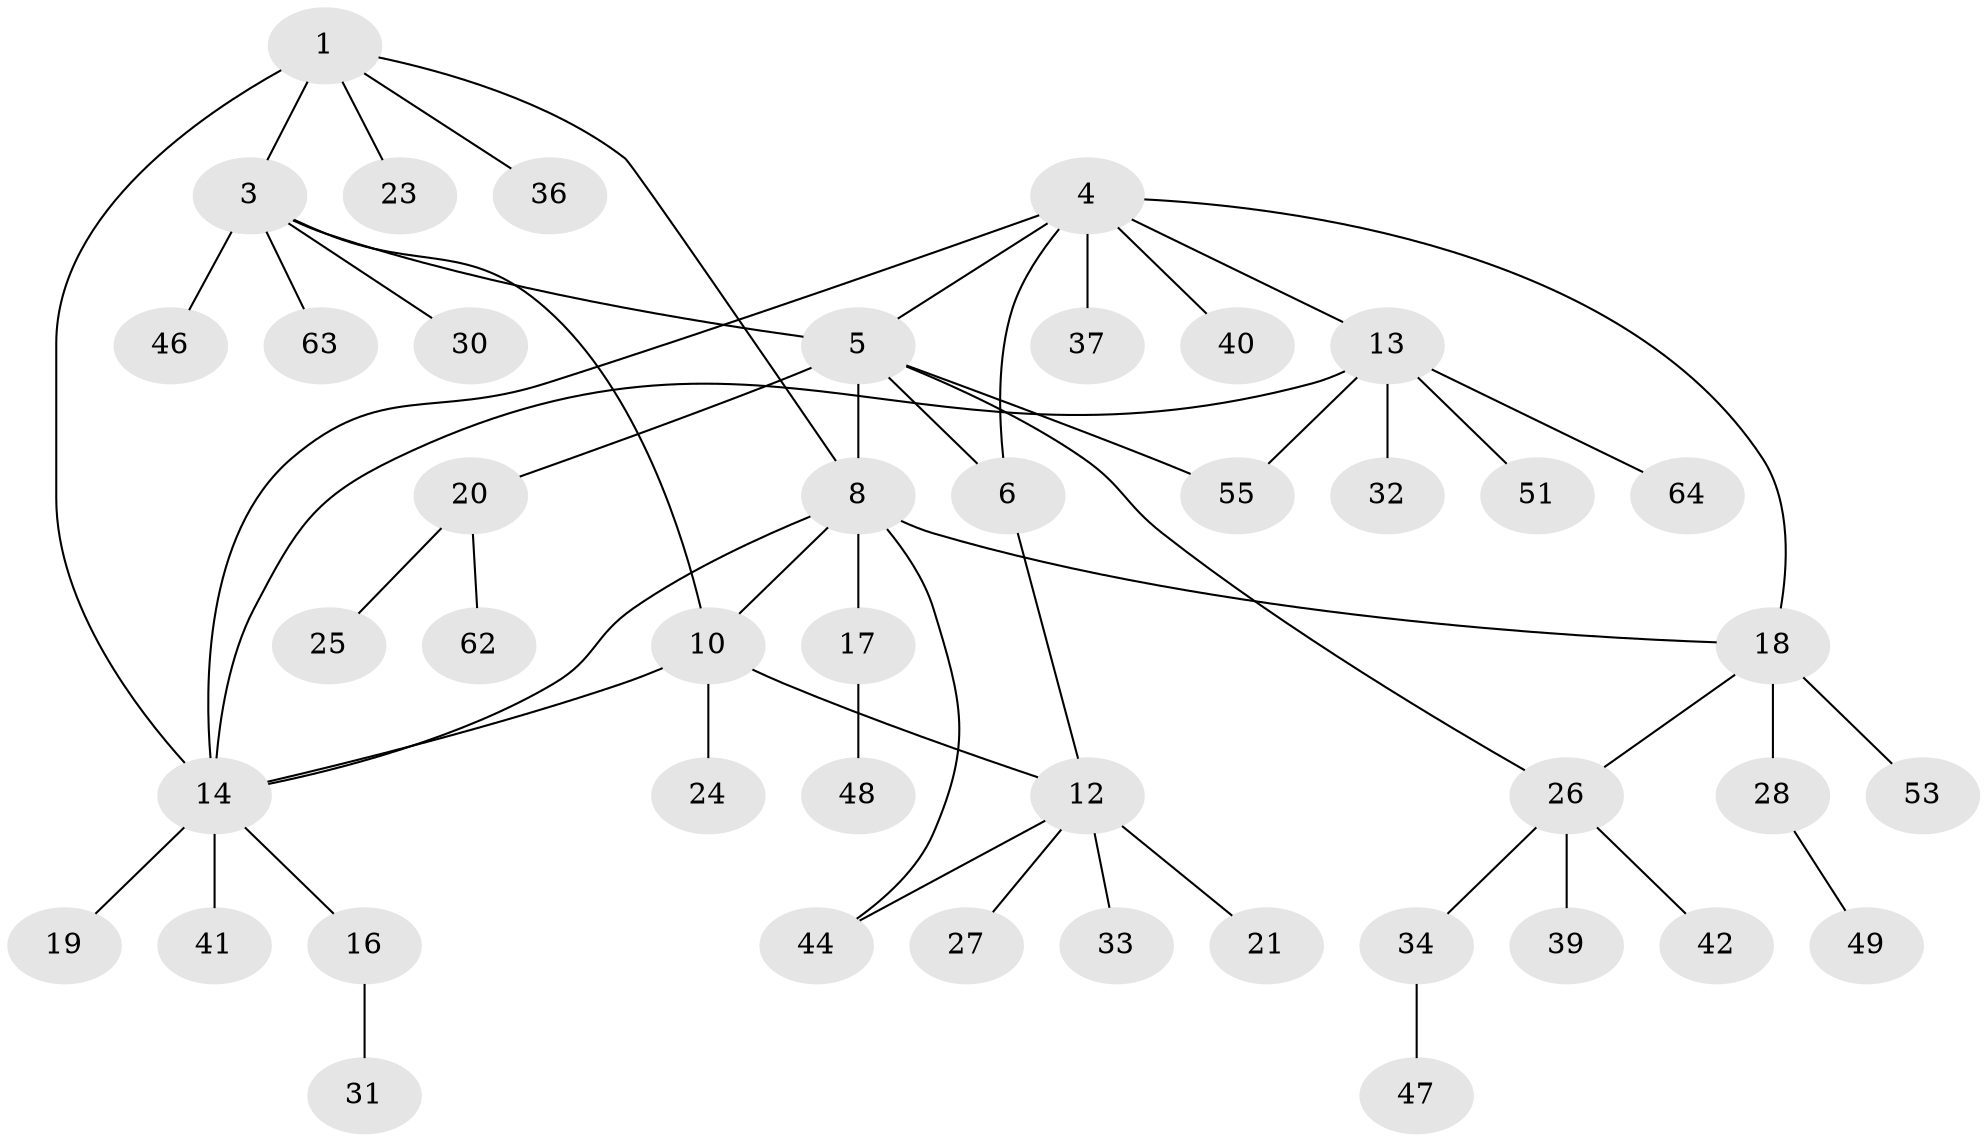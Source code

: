 // Generated by graph-tools (version 1.1) at 2025/52/02/27/25 19:52:17]
// undirected, 44 vertices, 55 edges
graph export_dot {
graph [start="1"]
  node [color=gray90,style=filled];
  1 [super="+2"];
  3 [super="+29"];
  4 [super="+50"];
  5 [super="+7"];
  6 [super="+52"];
  8 [super="+9"];
  10 [super="+11"];
  12 [super="+56"];
  13 [super="+22"];
  14 [super="+15"];
  16 [super="+59"];
  17 [super="+38"];
  18 [super="+65"];
  19;
  20 [super="+35"];
  21;
  23;
  24 [super="+45"];
  25 [super="+57"];
  26 [super="+54"];
  27;
  28 [super="+60"];
  30;
  31 [super="+43"];
  32;
  33;
  34 [super="+61"];
  36;
  37;
  39;
  40;
  41 [super="+58"];
  42;
  44;
  46;
  47;
  48;
  49;
  51;
  53;
  55;
  62;
  63;
  64;
  1 -- 3 [weight=2];
  1 -- 14;
  1 -- 36;
  1 -- 8;
  1 -- 23;
  3 -- 5;
  3 -- 30;
  3 -- 46;
  3 -- 10;
  3 -- 63;
  4 -- 5;
  4 -- 6;
  4 -- 13;
  4 -- 18;
  4 -- 37;
  4 -- 40;
  4 -- 14;
  5 -- 6;
  5 -- 20;
  5 -- 55;
  5 -- 8 [weight=2];
  5 -- 26;
  6 -- 12;
  8 -- 10;
  8 -- 18;
  8 -- 44;
  8 -- 14;
  8 -- 17;
  10 -- 12 [weight=2];
  10 -- 14;
  10 -- 24;
  12 -- 21;
  12 -- 27;
  12 -- 33;
  12 -- 44;
  13 -- 14 [weight=2];
  13 -- 32;
  13 -- 55;
  13 -- 64;
  13 -- 51;
  14 -- 16;
  14 -- 19;
  14 -- 41;
  16 -- 31;
  17 -- 48;
  18 -- 28;
  18 -- 53;
  18 -- 26;
  20 -- 25;
  20 -- 62;
  26 -- 34;
  26 -- 39;
  26 -- 42;
  28 -- 49;
  34 -- 47;
}
